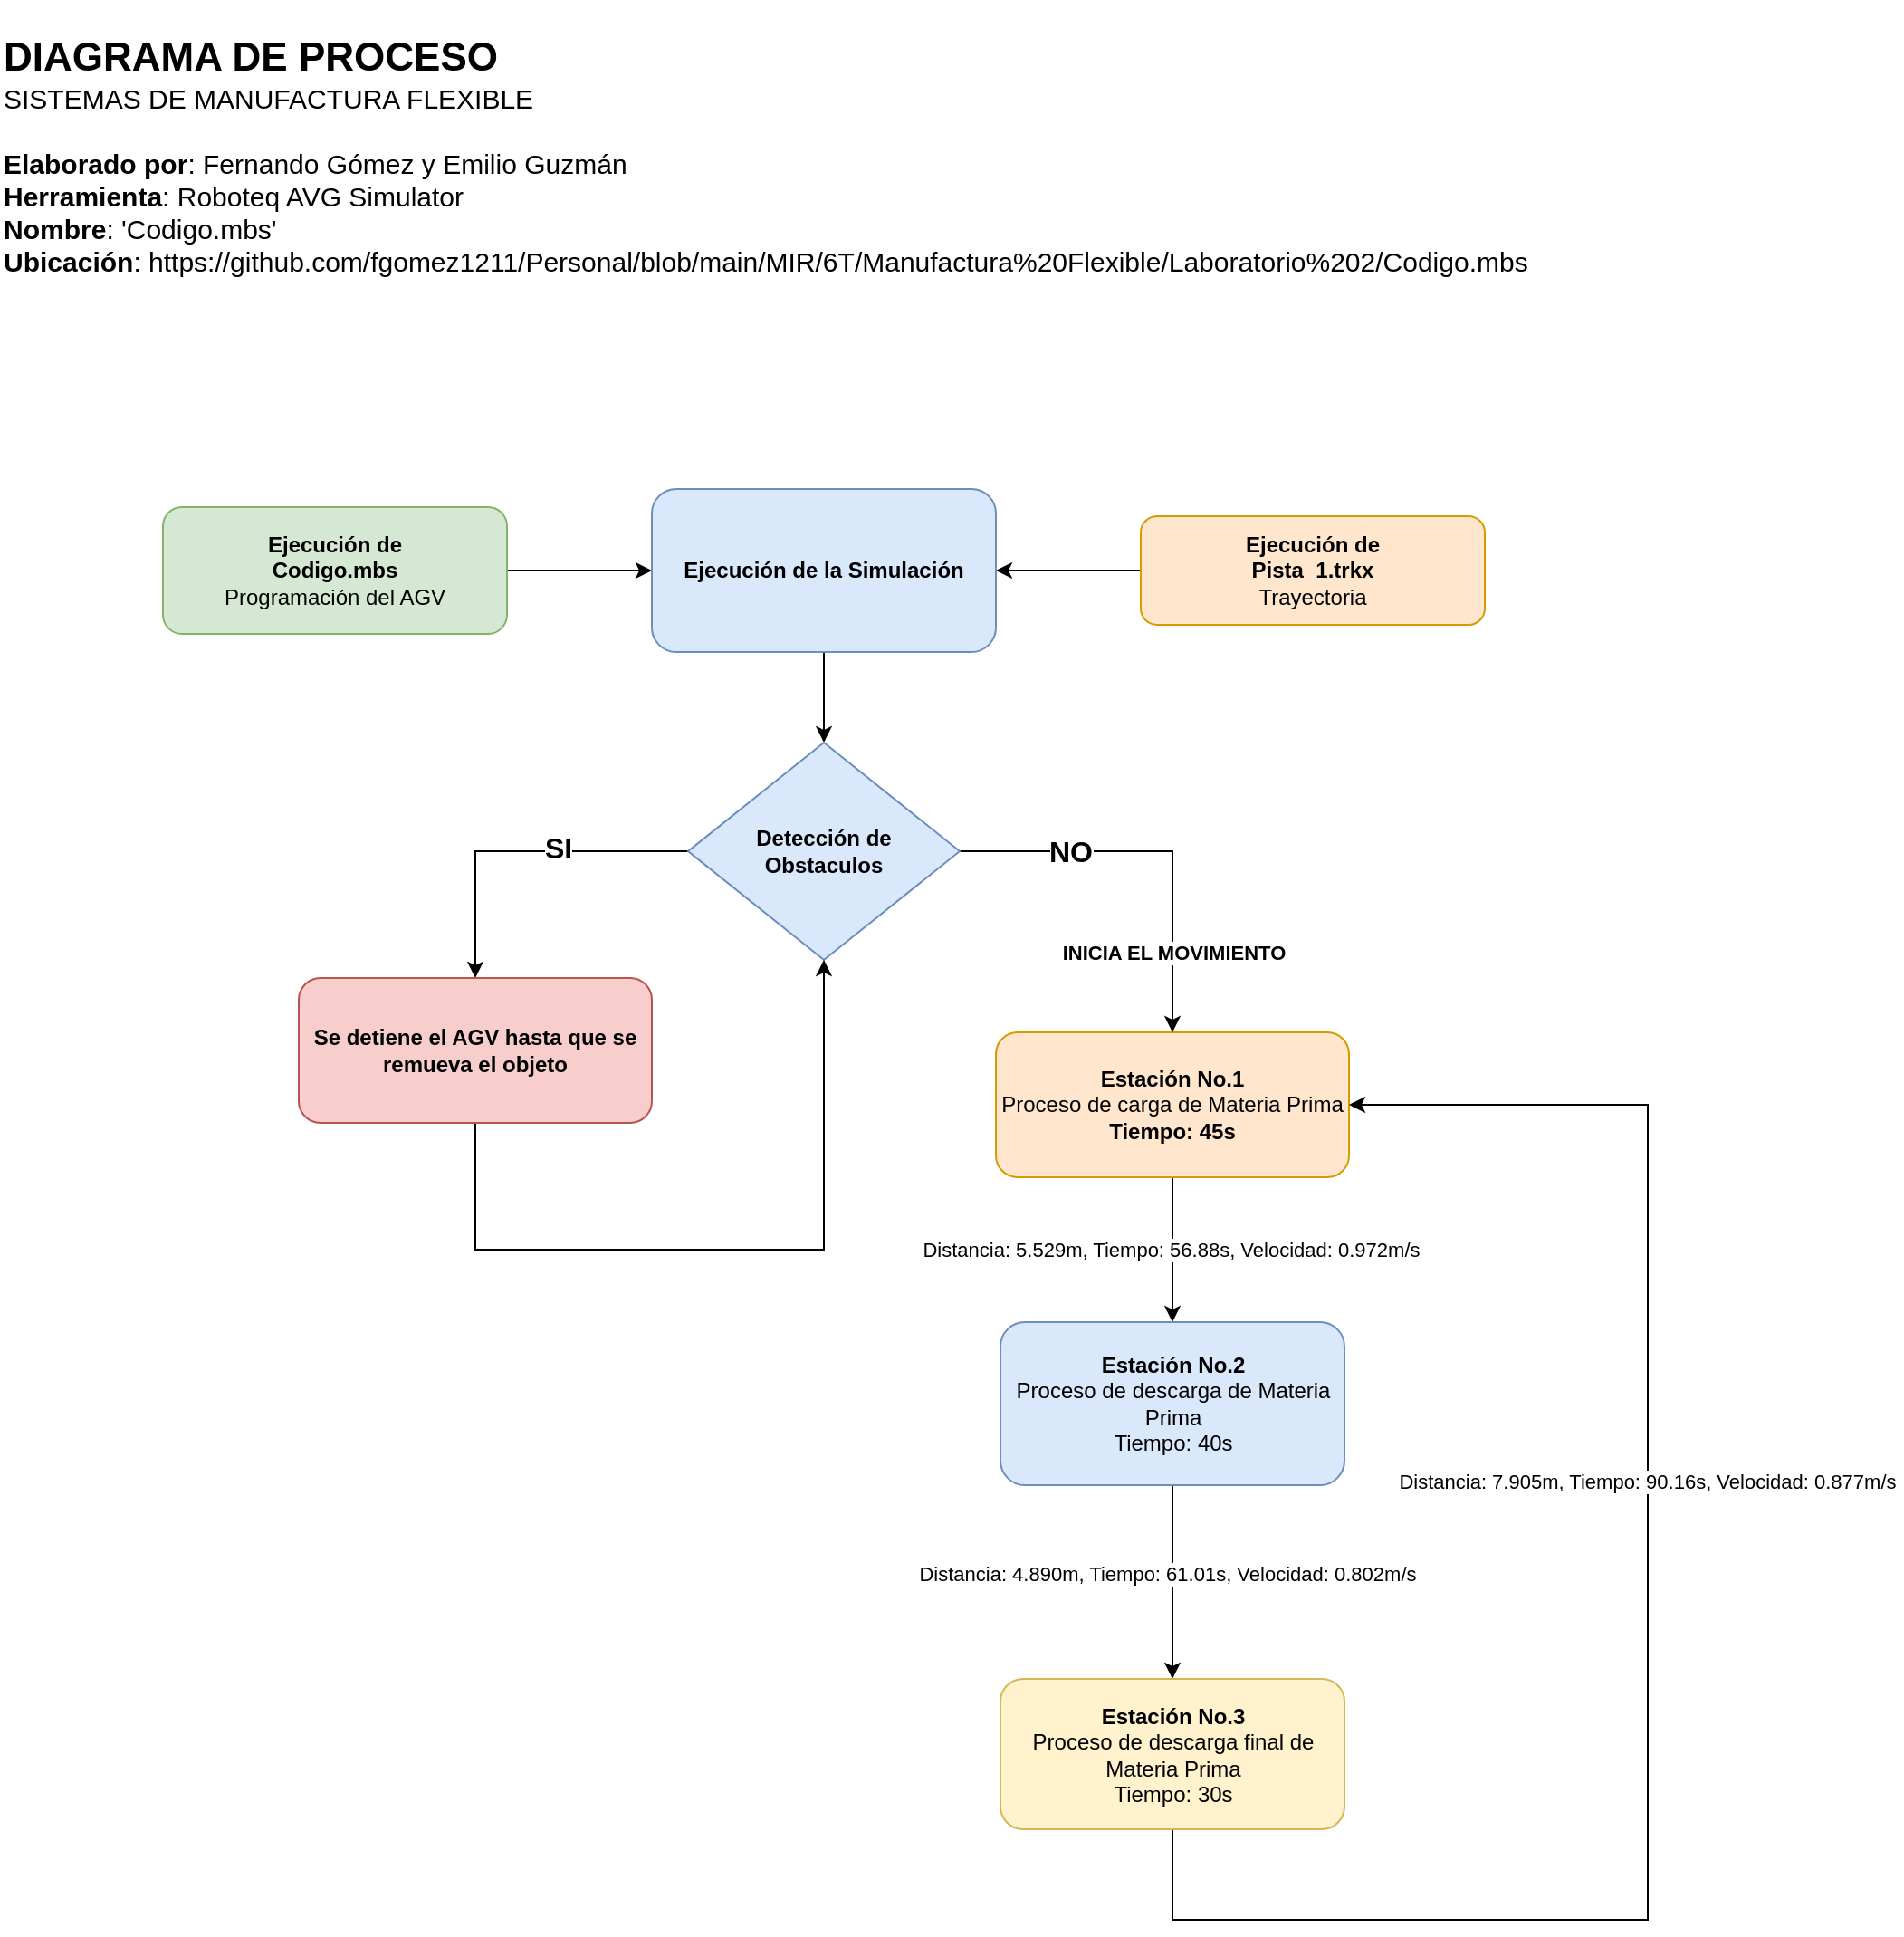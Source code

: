 <mxfile version="21.3.2" type="github">
  <diagram id="C5RBs43oDa-KdzZeNtuy" name="Page-1">
    <mxGraphModel dx="1217" dy="746" grid="1" gridSize="10" guides="1" tooltips="1" connect="1" arrows="1" fold="1" page="1" pageScale="1" pageWidth="1169" pageHeight="1654" math="0" shadow="0">
      <root>
        <mxCell id="WIyWlLk6GJQsqaUBKTNV-0" />
        <mxCell id="WIyWlLk6GJQsqaUBKTNV-1" parent="WIyWlLk6GJQsqaUBKTNV-0" />
        <mxCell id="9t7XOVwsSKRrDLuDX60Q-0" style="edgeStyle=orthogonalEdgeStyle;rounded=0;orthogonalLoop=1;jettySize=auto;html=1;exitX=1;exitY=0.5;exitDx=0;exitDy=0;" edge="1" parent="WIyWlLk6GJQsqaUBKTNV-1" source="WIyWlLk6GJQsqaUBKTNV-3" target="ld2Q0Rl9ifkete67yDMp-26">
          <mxGeometry relative="1" as="geometry" />
        </mxCell>
        <mxCell id="WIyWlLk6GJQsqaUBKTNV-3" value="&lt;b&gt;Ejecución de &lt;/b&gt;&lt;br&gt;&lt;b&gt;Codigo.mbs&lt;/b&gt;&lt;br&gt;Programación del AGV" style="rounded=1;whiteSpace=wrap;html=1;fontSize=12;glass=0;strokeWidth=1;shadow=0;fillColor=#d5e8d4;strokeColor=#82b366;" parent="WIyWlLk6GJQsqaUBKTNV-1" vertex="1">
          <mxGeometry x="130" y="310" width="190" height="70" as="geometry" />
        </mxCell>
        <mxCell id="9t7XOVwsSKRrDLuDX60Q-3" value="Distancia: 5.529m, Tiempo: 56.88s, Velocidad: 0.972m/s&amp;nbsp;" style="edgeStyle=orthogonalEdgeStyle;rounded=0;orthogonalLoop=1;jettySize=auto;html=1;exitX=0.5;exitY=1;exitDx=0;exitDy=0;entryX=0.5;entryY=0;entryDx=0;entryDy=0;" edge="1" parent="WIyWlLk6GJQsqaUBKTNV-1" source="B-otEjHW6JDtHvaltUW4-0" target="B-otEjHW6JDtHvaltUW4-16">
          <mxGeometry relative="1" as="geometry" />
        </mxCell>
        <mxCell id="B-otEjHW6JDtHvaltUW4-0" value="&lt;b&gt;Estación No.1&lt;/b&gt;&lt;br&gt;Proceso de carga de Materia Prima&lt;br&gt;&lt;b&gt;Tiempo: 45s&lt;/b&gt;" style="whiteSpace=wrap;html=1;rounded=1;glass=0;strokeWidth=1;shadow=0;fillColor=#ffe6cc;strokeColor=#d79b00;" parent="WIyWlLk6GJQsqaUBKTNV-1" vertex="1">
          <mxGeometry x="590" y="600" width="195" height="80" as="geometry" />
        </mxCell>
        <mxCell id="9t7XOVwsSKRrDLuDX60Q-5" style="edgeStyle=orthogonalEdgeStyle;rounded=0;orthogonalLoop=1;jettySize=auto;html=1;exitX=0.5;exitY=1;exitDx=0;exitDy=0;" edge="1" parent="WIyWlLk6GJQsqaUBKTNV-1" source="B-otEjHW6JDtHvaltUW4-16" target="9t7XOVwsSKRrDLuDX60Q-4">
          <mxGeometry relative="1" as="geometry" />
        </mxCell>
        <mxCell id="9t7XOVwsSKRrDLuDX60Q-6" value="Distancia: 4.890m, Tiempo: 61.01s, Velocidad: 0.802m/s&amp;nbsp;" style="edgeLabel;html=1;align=center;verticalAlign=middle;resizable=0;points=[];" vertex="1" connectable="0" parent="9t7XOVwsSKRrDLuDX60Q-5">
          <mxGeometry x="-0.098" y="-2" relative="1" as="geometry">
            <mxPoint as="offset" />
          </mxGeometry>
        </mxCell>
        <mxCell id="B-otEjHW6JDtHvaltUW4-16" value="&lt;b&gt;Estación No.2&lt;br&gt;&lt;/b&gt;Proceso de descarga de Materia Prima&lt;br&gt;Tiempo: 40s" style="whiteSpace=wrap;html=1;rounded=1;glass=0;strokeWidth=1;shadow=0;fillColor=#dae8fc;strokeColor=#6c8ebf;" parent="WIyWlLk6GJQsqaUBKTNV-1" vertex="1">
          <mxGeometry x="592.5" y="760" width="190" height="90" as="geometry" />
        </mxCell>
        <mxCell id="L5HEDUzoinoEtIV4rbIi-0" value="&lt;b style=&quot;font-size: 22px;&quot;&gt;DIAGRAMA DE PROCESO&lt;br&gt;&lt;/b&gt;&lt;font style=&quot;font-size: 15px;&quot;&gt;&lt;span style=&quot;font-size: 15px;&quot;&gt;SISTEMAS DE MANUFACTURA FLEXIBLE&lt;br&gt;&lt;/span&gt;&lt;br&gt;&lt;span style=&quot;font-size: 15px;&quot;&gt;&lt;b&gt;Elaborado por&lt;/b&gt;: Fernando Gómez y Emilio Guzmán&lt;/span&gt;&lt;br&gt;&lt;span style=&quot;font-size: 15px;&quot;&gt;&lt;b&gt;Herramienta&lt;/b&gt;: Roboteq AVG Simulator&lt;/span&gt;&lt;br&gt;&lt;span style=&quot;font-size: 15px;&quot;&gt;&lt;b&gt;Nombre&lt;/b&gt;: &#39;Codigo.mbs&#39;&lt;/span&gt;&lt;br&gt;&lt;font style=&quot;font-size: 15px;&quot;&gt;&lt;b&gt;Ubicación&lt;/b&gt;:&amp;nbsp;https://github.com/fgomez1211/Personal/blob/main/MIR/6T/Manufactura%20Flexible/Laboratorio%202/Codigo.mbs&lt;br&gt;&lt;/font&gt;&lt;br&gt;&lt;/font&gt;" style="text;html=1;strokeColor=none;fillColor=none;align=left;verticalAlign=middle;whiteSpace=wrap;rounded=0;" parent="WIyWlLk6GJQsqaUBKTNV-1" vertex="1">
          <mxGeometry x="40" y="30" width="860" height="190" as="geometry" />
        </mxCell>
        <mxCell id="ld2Q0Rl9ifkete67yDMp-1" style="edgeStyle=orthogonalEdgeStyle;rounded=0;orthogonalLoop=1;jettySize=auto;html=1;entryX=1;entryY=0.5;entryDx=0;entryDy=0;" parent="WIyWlLk6GJQsqaUBKTNV-1" source="ld2Q0Rl9ifkete67yDMp-0" target="ld2Q0Rl9ifkete67yDMp-26" edge="1">
          <mxGeometry relative="1" as="geometry" />
        </mxCell>
        <mxCell id="ld2Q0Rl9ifkete67yDMp-0" value="&lt;b&gt;Ejecución de&lt;/b&gt;&lt;br&gt;&lt;b&gt;Pista_1.trkx&lt;/b&gt;&lt;br&gt;Trayectoria" style="whiteSpace=wrap;html=1;rounded=1;glass=0;strokeWidth=1;shadow=0;fillColor=#ffe6cc;strokeColor=#d79b00;" parent="WIyWlLk6GJQsqaUBKTNV-1" vertex="1">
          <mxGeometry x="670" y="315" width="190" height="60" as="geometry" />
        </mxCell>
        <mxCell id="9t7XOVwsSKRrDLuDX60Q-20" style="edgeStyle=orthogonalEdgeStyle;rounded=0;orthogonalLoop=1;jettySize=auto;html=1;exitX=0.5;exitY=1;exitDx=0;exitDy=0;entryX=0.5;entryY=0;entryDx=0;entryDy=0;" edge="1" parent="WIyWlLk6GJQsqaUBKTNV-1" source="ld2Q0Rl9ifkete67yDMp-26" target="9t7XOVwsSKRrDLuDX60Q-21">
          <mxGeometry relative="1" as="geometry">
            <mxPoint x="495" y="440" as="targetPoint" />
          </mxGeometry>
        </mxCell>
        <mxCell id="ld2Q0Rl9ifkete67yDMp-26" value="&lt;b&gt;Ejecución de la Simulación&lt;/b&gt;" style="whiteSpace=wrap;html=1;rounded=1;glass=0;strokeWidth=1;shadow=0;fillColor=#dae8fc;strokeColor=#6c8ebf;" parent="WIyWlLk6GJQsqaUBKTNV-1" vertex="1">
          <mxGeometry x="400" y="300" width="190" height="90" as="geometry" />
        </mxCell>
        <mxCell id="9t7XOVwsSKRrDLuDX60Q-8" style="edgeStyle=orthogonalEdgeStyle;rounded=0;orthogonalLoop=1;jettySize=auto;html=1;exitX=0.5;exitY=1;exitDx=0;exitDy=0;entryX=1;entryY=0.5;entryDx=0;entryDy=0;" edge="1" parent="WIyWlLk6GJQsqaUBKTNV-1" source="9t7XOVwsSKRrDLuDX60Q-4" target="B-otEjHW6JDtHvaltUW4-0">
          <mxGeometry relative="1" as="geometry">
            <mxPoint x="962.567" y="692" as="targetPoint" />
            <Array as="points">
              <mxPoint x="688" y="1090" />
              <mxPoint x="950" y="1090" />
              <mxPoint x="950" y="640" />
            </Array>
          </mxGeometry>
        </mxCell>
        <mxCell id="9t7XOVwsSKRrDLuDX60Q-9" value="Distancia: 7.905m, Tiempo: 90.16s, Velocidad: 0.877m/s&amp;nbsp;" style="edgeLabel;html=1;align=center;verticalAlign=middle;resizable=0;points=[];" vertex="1" connectable="0" parent="9t7XOVwsSKRrDLuDX60Q-8">
          <mxGeometry x="0.197" y="-1" relative="1" as="geometry">
            <mxPoint as="offset" />
          </mxGeometry>
        </mxCell>
        <mxCell id="9t7XOVwsSKRrDLuDX60Q-4" value="&lt;b style=&quot;border-color: var(--border-color);&quot;&gt;Estación No.3&lt;br style=&quot;border-color: var(--border-color);&quot;&gt;&lt;/b&gt;Proceso de descarga final de Materia Prima&lt;br style=&quot;border-color: var(--border-color);&quot;&gt;Tiempo: 30s" style="whiteSpace=wrap;html=1;rounded=1;glass=0;strokeWidth=1;shadow=0;fillColor=#fff2cc;strokeColor=#d6b656;" vertex="1" parent="WIyWlLk6GJQsqaUBKTNV-1">
          <mxGeometry x="592.5" y="957" width="190" height="83" as="geometry" />
        </mxCell>
        <mxCell id="9t7XOVwsSKRrDLuDX60Q-22" style="edgeStyle=orthogonalEdgeStyle;rounded=0;orthogonalLoop=1;jettySize=auto;html=1;exitX=1;exitY=0.5;exitDx=0;exitDy=0;entryX=0.5;entryY=0;entryDx=0;entryDy=0;" edge="1" parent="WIyWlLk6GJQsqaUBKTNV-1" source="9t7XOVwsSKRrDLuDX60Q-21" target="B-otEjHW6JDtHvaltUW4-0">
          <mxGeometry relative="1" as="geometry" />
        </mxCell>
        <mxCell id="9t7XOVwsSKRrDLuDX60Q-26" value="&lt;b style=&quot;font-size: 16px;&quot;&gt;NO&lt;/b&gt;" style="edgeLabel;html=1;align=center;verticalAlign=middle;resizable=0;points=[];fontSize=16;" vertex="1" connectable="0" parent="9t7XOVwsSKRrDLuDX60Q-22">
          <mxGeometry x="-0.211" y="1" relative="1" as="geometry">
            <mxPoint x="-25" y="1" as="offset" />
          </mxGeometry>
        </mxCell>
        <mxCell id="9t7XOVwsSKRrDLuDX60Q-35" value="INICIA EL MOVIMIENTO" style="edgeLabel;html=1;align=center;verticalAlign=middle;resizable=0;points=[];fontStyle=1" vertex="1" connectable="0" parent="9t7XOVwsSKRrDLuDX60Q-22">
          <mxGeometry x="0.596" relative="1" as="geometry">
            <mxPoint as="offset" />
          </mxGeometry>
        </mxCell>
        <mxCell id="9t7XOVwsSKRrDLuDX60Q-24" style="edgeStyle=orthogonalEdgeStyle;rounded=0;orthogonalLoop=1;jettySize=auto;html=1;exitX=0;exitY=0.5;exitDx=0;exitDy=0;" edge="1" parent="WIyWlLk6GJQsqaUBKTNV-1" source="9t7XOVwsSKRrDLuDX60Q-21" target="9t7XOVwsSKRrDLuDX60Q-23">
          <mxGeometry relative="1" as="geometry" />
        </mxCell>
        <mxCell id="9t7XOVwsSKRrDLuDX60Q-25" value="&lt;b style=&quot;font-size: 16px;&quot;&gt;SI&lt;/b&gt;" style="edgeLabel;html=1;align=center;verticalAlign=middle;resizable=0;points=[];fontSize=16;" vertex="1" connectable="0" parent="9t7XOVwsSKRrDLuDX60Q-24">
          <mxGeometry x="-0.227" y="-2" relative="1" as="geometry">
            <mxPoint as="offset" />
          </mxGeometry>
        </mxCell>
        <mxCell id="9t7XOVwsSKRrDLuDX60Q-21" value="&lt;b&gt;Detección de &lt;br&gt;Obstaculos&lt;/b&gt;" style="rhombus;whiteSpace=wrap;html=1;fillColor=#dae8fc;strokeColor=#6c8ebf;" vertex="1" parent="WIyWlLk6GJQsqaUBKTNV-1">
          <mxGeometry x="420" y="440" width="150" height="120" as="geometry" />
        </mxCell>
        <mxCell id="9t7XOVwsSKRrDLuDX60Q-28" value="" style="edgeStyle=orthogonalEdgeStyle;rounded=0;orthogonalLoop=1;jettySize=auto;html=1;exitX=0.5;exitY=1;exitDx=0;exitDy=0;entryX=0.5;entryY=1;entryDx=0;entryDy=0;" edge="1" parent="WIyWlLk6GJQsqaUBKTNV-1" source="9t7XOVwsSKRrDLuDX60Q-23" target="9t7XOVwsSKRrDLuDX60Q-21">
          <mxGeometry relative="1" as="geometry">
            <mxPoint x="500" y="560" as="targetPoint" />
            <Array as="points">
              <mxPoint x="302" y="720" />
              <mxPoint x="495" y="720" />
            </Array>
          </mxGeometry>
        </mxCell>
        <mxCell id="9t7XOVwsSKRrDLuDX60Q-23" value="&lt;b&gt;Se detiene el AGV hasta que se remueva el objeto&lt;/b&gt;" style="whiteSpace=wrap;html=1;rounded=1;glass=0;strokeWidth=1;shadow=0;fillColor=#f8cecc;strokeColor=#b85450;" vertex="1" parent="WIyWlLk6GJQsqaUBKTNV-1">
          <mxGeometry x="205" y="570" width="195" height="80" as="geometry" />
        </mxCell>
      </root>
    </mxGraphModel>
  </diagram>
</mxfile>

